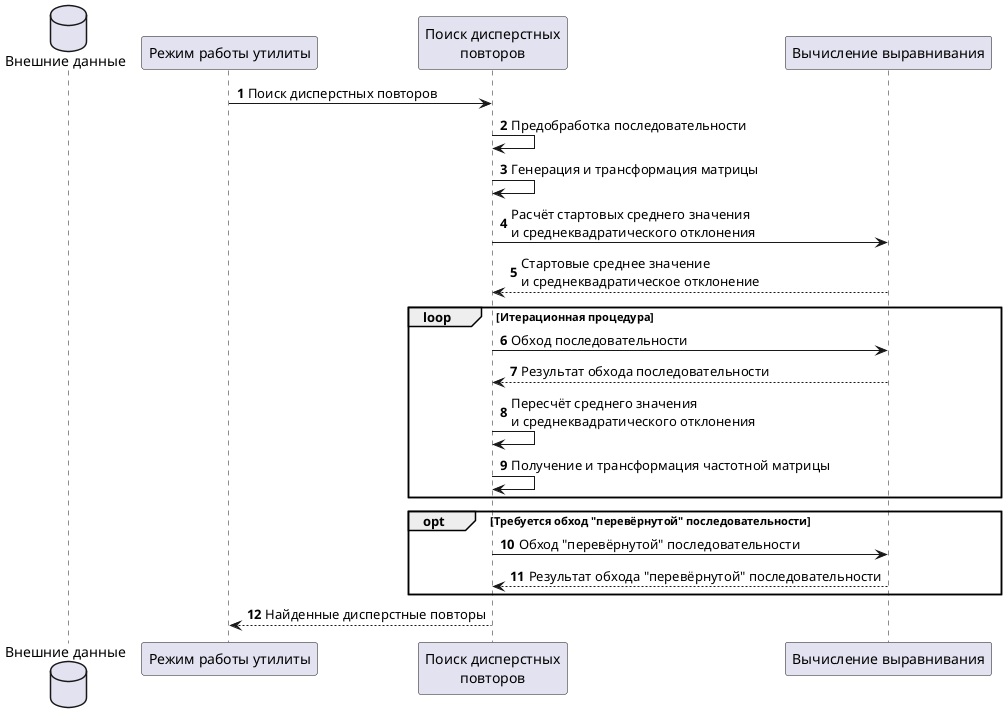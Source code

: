 @startuml

database "Внешние данные" as data
participant "Режим работы утилиты" as calc
participant "Поиск дисперстных\nповторов" as search
participant "Вычисление выравнивания" as align

autonumber
calc -> search: Поиск дисперстных повторов
search -> search: Предобработка последовательности
search -> search: Генерация и трансформация матрицы
search -> align: Расчёт стартовых среднего значения\nи среднеквадратического отклонения
align --> search: Стартовые среднее значение\nи среднеквадратическое отклонение
loop Итерационная процедура
    search -> align: Обход последовательности
    align --> search: Результат обхода последовательности
    search -> search: Пересчёт среднего значения\nи среднеквадратического отклонения
    search -> search: Получение и трансформация частотной матрицы
end
opt Требуется обход "перевёрнутой" последовательности
    search -> align: Обход "перевёрнутой" последовательности
    align --> search: Результат обхода "перевёрнутой" последовательности
end
search --> calc: Найденные дисперстные повторы

@enduml